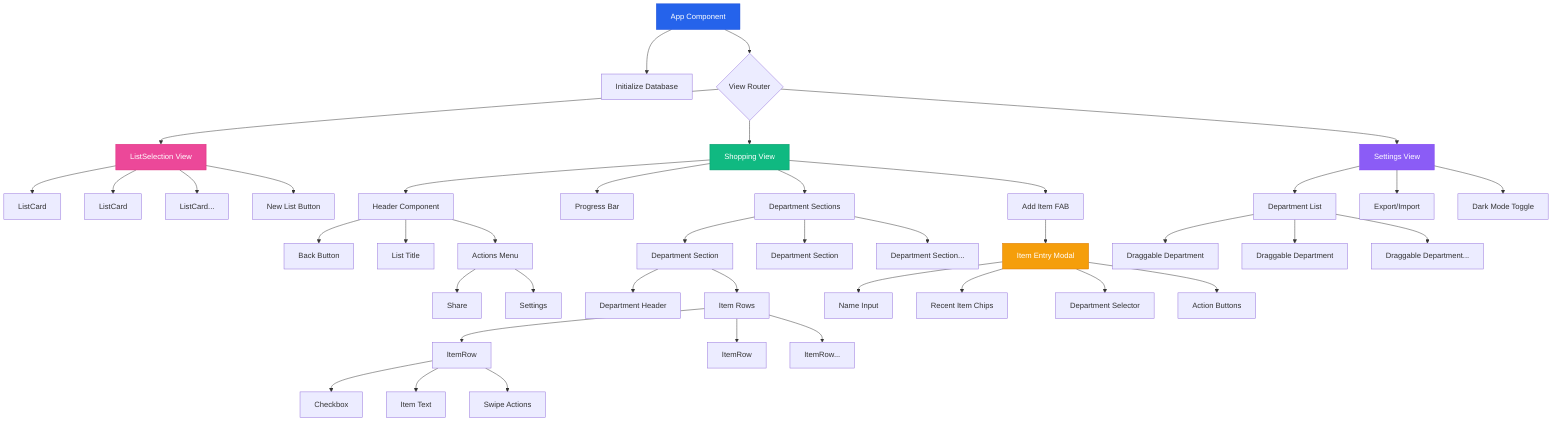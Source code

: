 graph TD
    App[App Component] --> Init[Initialize Database]
    App --> Router{View Router}

    Router --> ListSelect[ListSelection View]
    Router --> Shopping[Shopping View]
    Router --> Settings[Settings View]

    ListSelect --> ListCard1[ListCard]
    ListSelect --> ListCard2[ListCard]
    ListSelect --> ListCard3[ListCard...]
    ListSelect --> NewListBtn[New List Button]

    Shopping --> Header[Header Component]
    Shopping --> Progress[Progress Bar]
    Shopping --> DeptSections[Department Sections]
    Shopping --> FAB[Add Item FAB]

    Header --> BackBtn[Back Button]
    Header --> Title[List Title]
    Header --> Menu[Actions Menu]

    Menu --> ShareBtn[Share]
    Menu --> SettingsBtn[Settings]

    DeptSections --> Dept1[Department Section]
    DeptSections --> Dept2[Department Section]
    DeptSections --> Dept3[Department Section...]

    Dept1 --> DeptHeader1[Department Header]
    Dept1 --> Items1[Item Rows]

    Items1 --> Item1[ItemRow]
    Items1 --> Item2[ItemRow]
    Items1 --> Item3[ItemRow...]

    Item1 --> Checkbox1[Checkbox]
    Item1 --> ItemText1[Item Text]
    Item1 --> SwipeActions1[Swipe Actions]

    FAB --> ItemModal[Item Entry Modal]

    ItemModal --> NameInput[Name Input]
    ItemModal --> RecentChips[Recent Item Chips]
    ItemModal --> DeptSelect[Department Selector]
    ItemModal --> ActionBtns[Action Buttons]

    Settings --> DeptList[Department List]
    Settings --> ExportSection[Export/Import]
    Settings --> ThemeToggle[Dark Mode Toggle]

    DeptList --> DeptItem1[Draggable Department]
    DeptList --> DeptItem2[Draggable Department]
    DeptList --> DeptItem3[Draggable Department...]

    style App fill:#2563EB,stroke:#1D4ED8,color:#fff
    style Shopping fill:#10B981,stroke:#059669,color:#fff
    style ItemModal fill:#F59E0B,stroke:#D97706,color:#fff
    style Settings fill:#8B5CF6,stroke:#7C3AED,color:#fff
    style ListSelect fill:#EC4899,stroke:#DB2777,color:#fff